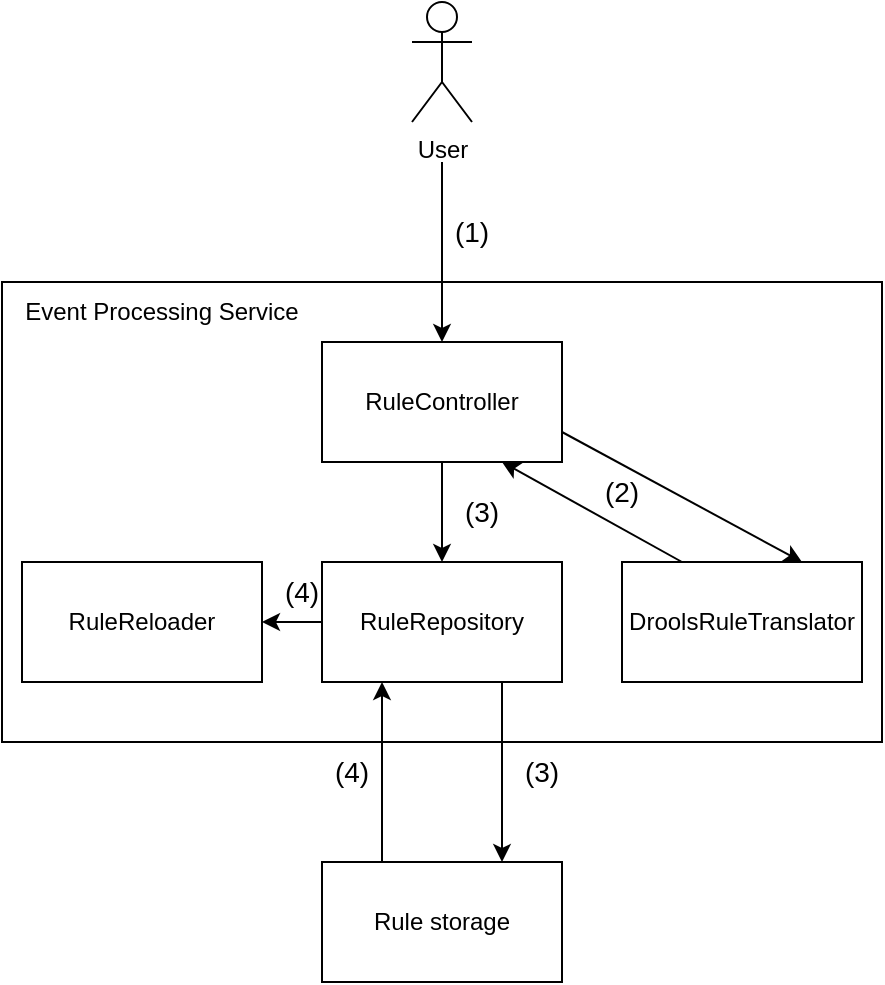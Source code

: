 <mxfile version="18.0.8" type="device"><diagram id="38WSBF1cyPYS4K-Fflo6" name="Page-1"><mxGraphModel dx="1422" dy="1916" grid="1" gridSize="10" guides="1" tooltips="1" connect="1" arrows="1" fold="1" page="1" pageScale="1" pageWidth="827" pageHeight="1169" math="0" shadow="0"><root><mxCell id="0"/><mxCell id="1" parent="0"/><mxCell id="ZiRx7K_ag-hMMojKj-Iu-1" value="Rule storage" style="rounded=0;whiteSpace=wrap;html=1;" vertex="1" parent="1"><mxGeometry x="320" y="340" width="120" height="60" as="geometry"/></mxCell><mxCell id="ZiRx7K_ag-hMMojKj-Iu-2" value="(1)" style="text;html=1;strokeColor=none;fillColor=none;align=center;verticalAlign=middle;whiteSpace=wrap;rounded=0;fontSize=14;" vertex="1" parent="1"><mxGeometry x="365" y="10" width="60" height="30" as="geometry"/></mxCell><mxCell id="ZiRx7K_ag-hMMojKj-Iu-3" value="User" style="shape=umlActor;verticalLabelPosition=bottom;verticalAlign=top;html=1;outlineConnect=0;" vertex="1" parent="1"><mxGeometry x="365" y="-90" width="30" height="60" as="geometry"/></mxCell><mxCell id="ZiRx7K_ag-hMMojKj-Iu-4" value="(3)" style="text;html=1;strokeColor=none;fillColor=none;align=center;verticalAlign=middle;whiteSpace=wrap;rounded=0;fontSize=14;" vertex="1" parent="1"><mxGeometry x="384" y="150" width="60" height="30" as="geometry"/></mxCell><mxCell id="ZiRx7K_ag-hMMojKj-Iu-5" value="" style="rounded=0;whiteSpace=wrap;html=1;" vertex="1" parent="1"><mxGeometry x="160" y="50" width="440" height="230" as="geometry"/></mxCell><mxCell id="ZiRx7K_ag-hMMojKj-Iu-6" value="Event Processing Service" style="text;html=1;strokeColor=none;fillColor=none;align=center;verticalAlign=middle;whiteSpace=wrap;rounded=0;" vertex="1" parent="1"><mxGeometry x="160" y="50" width="160" height="30" as="geometry"/></mxCell><mxCell id="ZiRx7K_ag-hMMojKj-Iu-7" value="RuleController" style="rounded=0;whiteSpace=wrap;html=1;" vertex="1" parent="1"><mxGeometry x="320" y="80" width="120" height="60" as="geometry"/></mxCell><mxCell id="ZiRx7K_ag-hMMojKj-Iu-8" value="DroolsRuleTranslator" style="rounded=0;whiteSpace=wrap;html=1;" vertex="1" parent="1"><mxGeometry x="470" y="190" width="120" height="60" as="geometry"/></mxCell><mxCell id="ZiRx7K_ag-hMMojKj-Iu-9" value="" style="endArrow=classic;html=1;rounded=0;entryX=0.5;entryY=0;entryDx=0;entryDy=0;" edge="1" parent="1" target="ZiRx7K_ag-hMMojKj-Iu-7"><mxGeometry width="50" height="50" relative="1" as="geometry"><mxPoint x="380" y="-10" as="sourcePoint"/><mxPoint x="400" y="50" as="targetPoint"/></mxGeometry></mxCell><mxCell id="ZiRx7K_ag-hMMojKj-Iu-11" value="" style="endArrow=classic;html=1;rounded=0;entryX=0.75;entryY=0;entryDx=0;entryDy=0;exitX=1;exitY=0.75;exitDx=0;exitDy=0;" edge="1" parent="1" source="ZiRx7K_ag-hMMojKj-Iu-7" target="ZiRx7K_ag-hMMojKj-Iu-8"><mxGeometry width="50" height="50" relative="1" as="geometry"><mxPoint x="379.5" y="140" as="sourcePoint"/><mxPoint x="510" y="190" as="targetPoint"/></mxGeometry></mxCell><mxCell id="ZiRx7K_ag-hMMojKj-Iu-12" value="" style="endArrow=classic;html=1;rounded=0;exitX=0.75;exitY=1;exitDx=0;exitDy=0;entryX=0.75;entryY=0;entryDx=0;entryDy=0;" edge="1" parent="1" source="ZiRx7K_ag-hMMojKj-Iu-17" target="ZiRx7K_ag-hMMojKj-Iu-1"><mxGeometry width="50" height="50" relative="1" as="geometry"><mxPoint x="380" y="230" as="sourcePoint"/><mxPoint x="390" y="130" as="targetPoint"/></mxGeometry></mxCell><mxCell id="ZiRx7K_ag-hMMojKj-Iu-13" value="(2)" style="text;html=1;strokeColor=none;fillColor=none;align=center;verticalAlign=middle;whiteSpace=wrap;rounded=0;fontSize=14;" vertex="1" parent="1"><mxGeometry x="440" y="140" width="60" height="30" as="geometry"/></mxCell><mxCell id="ZiRx7K_ag-hMMojKj-Iu-17" value="RuleRepository" style="rounded=0;whiteSpace=wrap;html=1;" vertex="1" parent="1"><mxGeometry x="320" y="190" width="120" height="60" as="geometry"/></mxCell><mxCell id="ZiRx7K_ag-hMMojKj-Iu-18" value="RuleReloader" style="rounded=0;whiteSpace=wrap;html=1;" vertex="1" parent="1"><mxGeometry x="170" y="190" width="120" height="60" as="geometry"/></mxCell><mxCell id="ZiRx7K_ag-hMMojKj-Iu-19" value="" style="endArrow=classic;html=1;rounded=0;entryX=0.75;entryY=1;entryDx=0;entryDy=0;exitX=0.25;exitY=0;exitDx=0;exitDy=0;" edge="1" parent="1" source="ZiRx7K_ag-hMMojKj-Iu-8" target="ZiRx7K_ag-hMMojKj-Iu-7"><mxGeometry width="50" height="50" relative="1" as="geometry"><mxPoint x="420" y="150" as="sourcePoint"/><mxPoint x="570" y="200" as="targetPoint"/></mxGeometry></mxCell><mxCell id="ZiRx7K_ag-hMMojKj-Iu-21" value="" style="endArrow=classic;html=1;rounded=0;entryX=0.5;entryY=0;entryDx=0;entryDy=0;exitX=0.5;exitY=1;exitDx=0;exitDy=0;" edge="1" parent="1" source="ZiRx7K_ag-hMMojKj-Iu-7" target="ZiRx7K_ag-hMMojKj-Iu-17"><mxGeometry width="50" height="50" relative="1" as="geometry"><mxPoint x="510" y="200" as="sourcePoint"/><mxPoint x="420" y="150" as="targetPoint"/></mxGeometry></mxCell><mxCell id="ZiRx7K_ag-hMMojKj-Iu-22" value="" style="endArrow=classic;html=1;rounded=0;exitX=0.25;exitY=0;exitDx=0;exitDy=0;entryX=0.25;entryY=1;entryDx=0;entryDy=0;" edge="1" parent="1" source="ZiRx7K_ag-hMMojKj-Iu-1" target="ZiRx7K_ag-hMMojKj-Iu-17"><mxGeometry width="50" height="50" relative="1" as="geometry"><mxPoint x="420" y="260" as="sourcePoint"/><mxPoint x="420" y="350" as="targetPoint"/></mxGeometry></mxCell><mxCell id="ZiRx7K_ag-hMMojKj-Iu-23" value="" style="endArrow=classic;html=1;rounded=0;exitX=0;exitY=0.5;exitDx=0;exitDy=0;entryX=1;entryY=0.5;entryDx=0;entryDy=0;" edge="1" parent="1" source="ZiRx7K_ag-hMMojKj-Iu-17" target="ZiRx7K_ag-hMMojKj-Iu-18"><mxGeometry width="50" height="50" relative="1" as="geometry"><mxPoint x="360" y="350" as="sourcePoint"/><mxPoint x="360" y="260" as="targetPoint"/></mxGeometry></mxCell><mxCell id="ZiRx7K_ag-hMMojKj-Iu-24" value="(3)" style="text;html=1;strokeColor=none;fillColor=none;align=center;verticalAlign=middle;whiteSpace=wrap;rounded=0;fontSize=14;" vertex="1" parent="1"><mxGeometry x="370" y="150" width="60" height="30" as="geometry"/></mxCell><mxCell id="ZiRx7K_ag-hMMojKj-Iu-25" value="(3)" style="text;html=1;strokeColor=none;fillColor=none;align=center;verticalAlign=middle;whiteSpace=wrap;rounded=0;fontSize=14;" vertex="1" parent="1"><mxGeometry x="400" y="280" width="60" height="30" as="geometry"/></mxCell><mxCell id="ZiRx7K_ag-hMMojKj-Iu-26" value="(4)" style="text;html=1;strokeColor=none;fillColor=none;align=center;verticalAlign=middle;whiteSpace=wrap;rounded=0;fontSize=14;" vertex="1" parent="1"><mxGeometry x="280" y="190" width="60" height="30" as="geometry"/></mxCell><mxCell id="ZiRx7K_ag-hMMojKj-Iu-27" value="(4)" style="text;html=1;strokeColor=none;fillColor=none;align=center;verticalAlign=middle;whiteSpace=wrap;rounded=0;fontSize=14;" vertex="1" parent="1"><mxGeometry x="305" y="280" width="60" height="30" as="geometry"/></mxCell></root></mxGraphModel></diagram></mxfile>